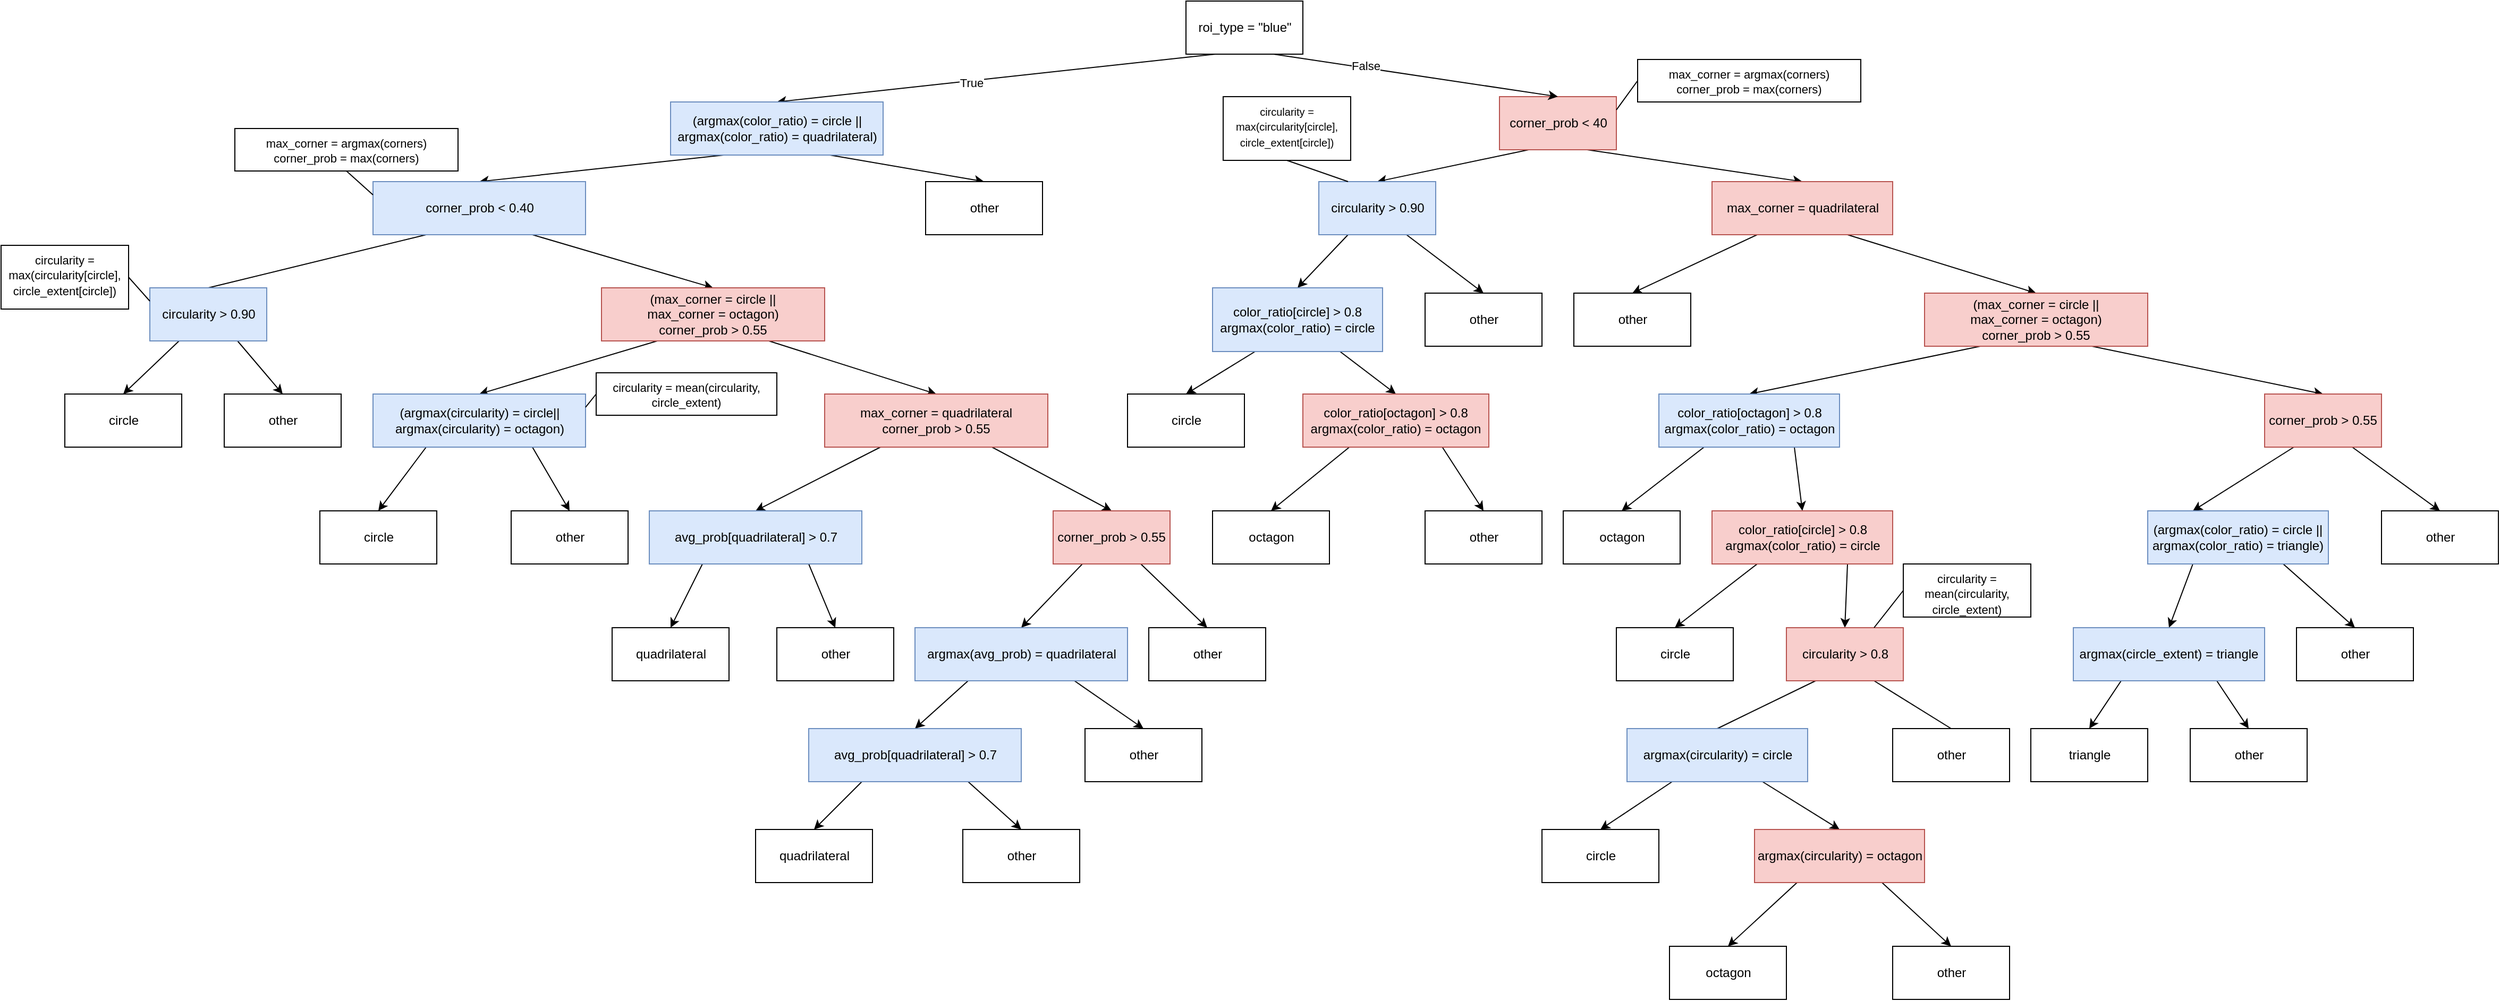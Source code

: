 <mxfile>
    <diagram id="O2puO-7ES3SXYzfzFNiU" name="Page-1">
        <mxGraphModel dx="3072" dy="4224" grid="1" gridSize="10" guides="1" tooltips="1" connect="1" arrows="1" fold="1" page="1" pageScale="1" pageWidth="800" pageHeight="600" background="#ffffff" math="0" shadow="0">
            <root>
                <mxCell id="0"/>
                <mxCell id="1" parent="0"/>
                <mxCell id="5" style="edgeStyle=none;html=1;exitX=0.25;exitY=1;exitDx=0;exitDy=0;entryX=0.5;entryY=0;entryDx=0;entryDy=0;" edge="1" parent="1" source="2" target="3">
                    <mxGeometry relative="1" as="geometry">
                        <Array as="points"/>
                    </mxGeometry>
                </mxCell>
                <mxCell id="7" value="True" style="edgeLabel;html=1;align=center;verticalAlign=middle;resizable=0;points=[];" vertex="1" connectable="0" parent="5">
                    <mxGeometry x="0.186" y="1" relative="1" as="geometry">
                        <mxPoint x="15" y="-1" as="offset"/>
                    </mxGeometry>
                </mxCell>
                <mxCell id="2" value="roi_type = &quot;blue&quot;" style="html=1;" vertex="1" parent="1">
                    <mxGeometry x="345" y="-410" width="110" height="50" as="geometry"/>
                </mxCell>
                <mxCell id="81" style="edgeStyle=none;html=1;exitX=0.75;exitY=1;exitDx=0;exitDy=0;entryX=0.5;entryY=0;entryDx=0;entryDy=0;fontSize=11;startArrow=none;startFill=0;endArrow=classic;endFill=1;" edge="1" parent="1" source="3" target="80">
                    <mxGeometry relative="1" as="geometry"/>
                </mxCell>
                <mxCell id="104" style="edgeStyle=none;html=1;exitX=0.25;exitY=1;exitDx=0;exitDy=0;entryX=0.5;entryY=0;entryDx=0;entryDy=0;fontSize=11;startArrow=none;startFill=0;endArrow=classic;endFill=1;" edge="1" parent="1" source="3" target="82">
                    <mxGeometry relative="1" as="geometry"/>
                </mxCell>
                <mxCell id="3" value="(argmax(color_ratio) = circle ||&lt;br&gt;argmax(color_ratio) = quadrilateral)" style="html=1;fillColor=#dae8fc;strokeColor=#6c8ebf;" vertex="1" parent="1">
                    <mxGeometry x="-140" y="-315" width="200" height="50" as="geometry"/>
                </mxCell>
                <mxCell id="14" style="edgeStyle=none;html=1;exitX=0.25;exitY=1;exitDx=0;exitDy=0;entryX=0.5;entryY=0;entryDx=0;entryDy=0;endArrow=classic;endFill=1;" edge="1" parent="1" source="4" target="9">
                    <mxGeometry relative="1" as="geometry">
                        <Array as="points"/>
                    </mxGeometry>
                </mxCell>
                <mxCell id="17" style="edgeStyle=none;html=1;exitX=0.75;exitY=1;exitDx=0;exitDy=0;entryX=0.5;entryY=0;entryDx=0;entryDy=0;startArrow=none;startFill=0;endArrow=classic;endFill=1;" edge="1" parent="1" source="4" target="10">
                    <mxGeometry relative="1" as="geometry">
                        <Array as="points"/>
                    </mxGeometry>
                </mxCell>
                <mxCell id="4" value="corner_prob &amp;lt; 40" style="html=1;fillColor=#f8cecc;strokeColor=#b85450;" vertex="1" parent="1">
                    <mxGeometry x="640" y="-320" width="110" height="50" as="geometry"/>
                </mxCell>
                <mxCell id="6" style="edgeStyle=none;html=1;exitX=0.75;exitY=1;exitDx=0;exitDy=0;entryX=0.5;entryY=0;entryDx=0;entryDy=0;" edge="1" parent="1" source="2" target="4">
                    <mxGeometry relative="1" as="geometry">
                        <mxPoint x="355" y="35" as="sourcePoint"/>
                        <mxPoint x="285" y="50" as="targetPoint"/>
                        <Array as="points"/>
                    </mxGeometry>
                </mxCell>
                <mxCell id="8" value="False" style="edgeLabel;html=1;align=center;verticalAlign=middle;resizable=0;points=[];" vertex="1" connectable="0" parent="6">
                    <mxGeometry x="-0.438" relative="1" as="geometry">
                        <mxPoint x="11" as="offset"/>
                    </mxGeometry>
                </mxCell>
                <mxCell id="28" style="edgeStyle=none;html=1;exitX=0.25;exitY=1;exitDx=0;exitDy=0;entryX=0.5;entryY=0;entryDx=0;entryDy=0;fontSize=11;startArrow=none;startFill=0;endArrow=classic;endFill=1;" edge="1" parent="1" source="9" target="21">
                    <mxGeometry relative="1" as="geometry"/>
                </mxCell>
                <mxCell id="29" style="edgeStyle=none;html=1;exitX=0.75;exitY=1;exitDx=0;exitDy=0;entryX=0.5;entryY=0;entryDx=0;entryDy=0;fontSize=11;startArrow=none;startFill=0;endArrow=classic;endFill=1;" edge="1" parent="1" source="9" target="20">
                    <mxGeometry relative="1" as="geometry"/>
                </mxCell>
                <mxCell id="9" value="circularity &amp;gt; 0.90" style="html=1;fillColor=#dae8fc;strokeColor=#6c8ebf;" vertex="1" parent="1">
                    <mxGeometry x="470" y="-240" width="110" height="50" as="geometry"/>
                </mxCell>
                <mxCell id="37" style="edgeStyle=none;html=1;exitX=0.25;exitY=1;exitDx=0;exitDy=0;entryX=0.5;entryY=0;entryDx=0;entryDy=0;fontSize=11;startArrow=none;startFill=0;endArrow=classic;endFill=1;" edge="1" parent="1" source="10" target="32">
                    <mxGeometry relative="1" as="geometry"/>
                </mxCell>
                <mxCell id="38" style="edgeStyle=none;html=1;exitX=0.75;exitY=1;exitDx=0;exitDy=0;entryX=0.5;entryY=0;entryDx=0;entryDy=0;fontSize=11;startArrow=none;startFill=0;endArrow=classic;endFill=1;" edge="1" parent="1" source="10" target="33">
                    <mxGeometry relative="1" as="geometry"/>
                </mxCell>
                <mxCell id="10" value="max_corner = quadrilateral" style="html=1;fillColor=#f8cecc;strokeColor=#b85450;" vertex="1" parent="1">
                    <mxGeometry x="840" y="-240" width="170" height="50" as="geometry"/>
                </mxCell>
                <mxCell id="13" style="edgeStyle=none;html=1;exitX=0;exitY=0.5;exitDx=0;exitDy=0;exitPerimeter=0;entryX=1;entryY=0.25;entryDx=0;entryDy=0;endArrow=none;endFill=0;" edge="1" parent="1" source="12" target="4">
                    <mxGeometry relative="1" as="geometry"/>
                </mxCell>
                <mxCell id="12" value="&lt;font style=&quot;font-size: 11px ; line-height: 0&quot;&gt;max_corner = argmax(corners)&lt;br&gt;corner_prob = max(corners)&lt;/font&gt;" style="shape=note2;boundedLbl=1;whiteSpace=wrap;html=1;size=0;verticalAlign=top;align=center;" vertex="1" parent="1">
                    <mxGeometry x="770" y="-355" width="210" height="40" as="geometry"/>
                </mxCell>
                <mxCell id="19" style="edgeStyle=none;html=1;exitX=0.5;exitY=1;exitDx=0;exitDy=0;exitPerimeter=0;entryX=0.25;entryY=0;entryDx=0;entryDy=0;fontSize=11;startArrow=none;startFill=0;endArrow=none;endFill=0;" edge="1" parent="1" source="18" target="9">
                    <mxGeometry relative="1" as="geometry"/>
                </mxCell>
                <mxCell id="18" value="&lt;font style=&quot;font-size: 10px&quot;&gt;circularity = max(circularity[circle], circle_extent[circle])&lt;/font&gt;" style="shape=note2;boundedLbl=1;whiteSpace=wrap;html=1;size=0;verticalAlign=top;align=center;" vertex="1" parent="1">
                    <mxGeometry x="380" y="-320" width="120" height="60" as="geometry"/>
                </mxCell>
                <mxCell id="20" value="other" style="html=1;" vertex="1" parent="1">
                    <mxGeometry x="570" y="-135" width="110" height="50" as="geometry"/>
                </mxCell>
                <mxCell id="30" style="edgeStyle=none;html=1;exitX=0.25;exitY=1;exitDx=0;exitDy=0;entryX=0.5;entryY=0;entryDx=0;entryDy=0;fontSize=11;startArrow=none;startFill=0;endArrow=classic;endFill=1;" edge="1" parent="1" source="21" target="22">
                    <mxGeometry relative="1" as="geometry"/>
                </mxCell>
                <mxCell id="31" style="edgeStyle=none;html=1;exitX=0.75;exitY=1;exitDx=0;exitDy=0;entryX=0.5;entryY=0;entryDx=0;entryDy=0;fontSize=11;startArrow=none;startFill=0;endArrow=classic;endFill=1;" edge="1" parent="1" source="21" target="23">
                    <mxGeometry relative="1" as="geometry"/>
                </mxCell>
                <mxCell id="21" value="color_ratio[circle] &amp;gt; 0.8&lt;br&gt;argmax(color_ratio) = circle" style="html=1;fillColor=#dae8fc;strokeColor=#6c8ebf;whiteSpace=wrap;" vertex="1" parent="1">
                    <mxGeometry x="370" y="-140" width="160" height="60" as="geometry"/>
                </mxCell>
                <mxCell id="22" value="circle" style="html=1;" vertex="1" parent="1">
                    <mxGeometry x="290" y="-40" width="110" height="50" as="geometry"/>
                </mxCell>
                <mxCell id="26" style="edgeStyle=none;html=1;exitX=0.25;exitY=1;exitDx=0;exitDy=0;entryX=0.5;entryY=0;entryDx=0;entryDy=0;fontSize=11;startArrow=none;startFill=0;endArrow=classic;endFill=1;" edge="1" parent="1" source="23" target="24">
                    <mxGeometry relative="1" as="geometry"/>
                </mxCell>
                <mxCell id="27" style="edgeStyle=none;html=1;exitX=0.75;exitY=1;exitDx=0;exitDy=0;entryX=0.5;entryY=0;entryDx=0;entryDy=0;fontSize=11;startArrow=none;startFill=0;endArrow=classic;endFill=1;" edge="1" parent="1" source="23" target="25">
                    <mxGeometry relative="1" as="geometry"/>
                </mxCell>
                <mxCell id="23" value="color_ratio[octagon] &amp;gt; 0.8&lt;br&gt;argmax(color_ratio) = octagon" style="html=1;fillColor=#f8cecc;strokeColor=#b85450;whiteSpace=wrap;" vertex="1" parent="1">
                    <mxGeometry x="455" y="-40" width="175" height="50" as="geometry"/>
                </mxCell>
                <mxCell id="24" value="octagon" style="html=1;" vertex="1" parent="1">
                    <mxGeometry x="370" y="70" width="110" height="50" as="geometry"/>
                </mxCell>
                <mxCell id="25" value="other" style="html=1;" vertex="1" parent="1">
                    <mxGeometry x="570" y="70" width="110" height="50" as="geometry"/>
                </mxCell>
                <mxCell id="32" value="other" style="html=1;" vertex="1" parent="1">
                    <mxGeometry x="710" y="-135" width="110" height="50" as="geometry"/>
                </mxCell>
                <mxCell id="39" style="edgeStyle=none;html=1;exitX=0.25;exitY=1;exitDx=0;exitDy=0;entryX=0.5;entryY=0;entryDx=0;entryDy=0;fontSize=11;startArrow=none;startFill=0;endArrow=classic;endFill=1;" edge="1" parent="1" source="33" target="34">
                    <mxGeometry relative="1" as="geometry"/>
                </mxCell>
                <mxCell id="40" style="edgeStyle=none;html=1;exitX=0.75;exitY=1;exitDx=0;exitDy=0;entryX=0.5;entryY=0;entryDx=0;entryDy=0;fontSize=11;startArrow=none;startFill=0;endArrow=classic;endFill=1;" edge="1" parent="1" source="33" target="35">
                    <mxGeometry relative="1" as="geometry"/>
                </mxCell>
                <mxCell id="33" value="(max_corner = circle ||&lt;br&gt;max_corner = octagon)&lt;br&gt;corner_prob &amp;gt; 0.55" style="html=1;fillColor=#f8cecc;strokeColor=#b85450;whiteSpace=wrap;" vertex="1" parent="1">
                    <mxGeometry x="1040" y="-135" width="210" height="50" as="geometry"/>
                </mxCell>
                <mxCell id="43" style="edgeStyle=none;html=1;exitX=0.25;exitY=1;exitDx=0;exitDy=0;entryX=0.5;entryY=0;entryDx=0;entryDy=0;fontSize=11;startArrow=none;startFill=0;endArrow=classic;endFill=1;" edge="1" parent="1" source="34" target="41">
                    <mxGeometry relative="1" as="geometry"/>
                </mxCell>
                <mxCell id="46" style="edgeStyle=none;html=1;exitX=0.75;exitY=1;exitDx=0;exitDy=0;entryX=0.5;entryY=0;entryDx=0;entryDy=0;fontSize=11;startArrow=none;startFill=0;endArrow=classic;endFill=1;" edge="1" parent="1" source="34" target="45">
                    <mxGeometry relative="1" as="geometry"/>
                </mxCell>
                <mxCell id="34" value="color_ratio[octagon] &amp;gt; 0.8&lt;br&gt;argmax(color_ratio) = octagon" style="html=1;fillColor=#dae8fc;strokeColor=#6c8ebf;" vertex="1" parent="1">
                    <mxGeometry x="790" y="-40" width="170" height="50" as="geometry"/>
                </mxCell>
                <mxCell id="68" style="edgeStyle=none;html=1;exitX=0.75;exitY=1;exitDx=0;exitDy=0;entryX=0.5;entryY=0;entryDx=0;entryDy=0;fontSize=11;startArrow=none;startFill=0;endArrow=classic;endFill=1;" edge="1" parent="1" source="35" target="67">
                    <mxGeometry relative="1" as="geometry"/>
                </mxCell>
                <mxCell id="71" style="edgeStyle=none;html=1;exitX=0.25;exitY=1;exitDx=0;exitDy=0;entryX=0.25;entryY=0;entryDx=0;entryDy=0;fontSize=11;startArrow=none;startFill=0;endArrow=classic;endFill=1;" edge="1" parent="1" source="35" target="70">
                    <mxGeometry relative="1" as="geometry"/>
                </mxCell>
                <mxCell id="35" value="corner_prob &amp;gt; 0.55" style="html=1;fillColor=#f8cecc;strokeColor=#b85450;whiteSpace=wrap;" vertex="1" parent="1">
                    <mxGeometry x="1360" y="-40" width="110" height="50" as="geometry"/>
                </mxCell>
                <mxCell id="41" value="octagon" style="html=1;" vertex="1" parent="1">
                    <mxGeometry x="700" y="70" width="110" height="50" as="geometry"/>
                </mxCell>
                <mxCell id="50" style="edgeStyle=none;html=1;exitX=0.25;exitY=1;exitDx=0;exitDy=0;entryX=0.5;entryY=0;entryDx=0;entryDy=0;fontSize=11;startArrow=none;startFill=0;endArrow=classic;endFill=1;" edge="1" parent="1" source="45" target="47">
                    <mxGeometry relative="1" as="geometry"/>
                </mxCell>
                <mxCell id="51" style="edgeStyle=none;html=1;exitX=0.75;exitY=1;exitDx=0;exitDy=0;entryX=0.5;entryY=0;entryDx=0;entryDy=0;fontSize=11;startArrow=none;startFill=0;endArrow=classic;endFill=1;" edge="1" parent="1" source="45" target="49">
                    <mxGeometry relative="1" as="geometry"/>
                </mxCell>
                <mxCell id="45" value="color_ratio[circle] &amp;gt; 0.8&lt;br&gt;argmax(color_ratio) = circle" style="html=1;fillColor=#f8cecc;strokeColor=#b85450;" vertex="1" parent="1">
                    <mxGeometry x="840" y="70" width="170" height="50" as="geometry"/>
                </mxCell>
                <mxCell id="47" value="circle" style="html=1;" vertex="1" parent="1">
                    <mxGeometry x="750" y="180" width="110" height="50" as="geometry"/>
                </mxCell>
                <mxCell id="56" style="edgeStyle=none;html=1;exitX=0.75;exitY=1;exitDx=0;exitDy=0;entryX=0.5;entryY=0;entryDx=0;entryDy=0;fontSize=11;startArrow=none;startFill=0;endArrow=none;endFill=0;" edge="1" parent="1" source="49" target="55">
                    <mxGeometry relative="1" as="geometry"/>
                </mxCell>
                <mxCell id="57" style="edgeStyle=none;html=1;exitX=0.25;exitY=1;exitDx=0;exitDy=0;entryX=0.5;entryY=0;entryDx=0;entryDy=0;fontSize=11;startArrow=none;startFill=0;endArrow=none;endFill=0;" edge="1" parent="1" source="49" target="54">
                    <mxGeometry relative="1" as="geometry"/>
                </mxCell>
                <mxCell id="49" value="circularity &amp;gt; 0.8" style="html=1;fillColor=#f8cecc;strokeColor=#b85450;" vertex="1" parent="1">
                    <mxGeometry x="910" y="180" width="110" height="50" as="geometry"/>
                </mxCell>
                <mxCell id="53" style="edgeStyle=none;html=1;exitX=0;exitY=0.5;exitDx=0;exitDy=0;exitPerimeter=0;entryX=0.75;entryY=0;entryDx=0;entryDy=0;fontSize=11;startArrow=none;startFill=0;endArrow=none;endFill=0;" edge="1" parent="1" source="52" target="49">
                    <mxGeometry relative="1" as="geometry"/>
                </mxCell>
                <mxCell id="52" value="&lt;span style=&quot;font-size: 11px&quot;&gt;circularity = mean(circularity, circle_extent)&lt;/span&gt;" style="shape=note2;boundedLbl=1;whiteSpace=wrap;html=1;size=0;verticalAlign=top;align=center;" vertex="1" parent="1">
                    <mxGeometry x="1020" y="120" width="120" height="50" as="geometry"/>
                </mxCell>
                <mxCell id="65" style="edgeStyle=none;html=1;exitX=0.25;exitY=1;exitDx=0;exitDy=0;entryX=0.5;entryY=0;entryDx=0;entryDy=0;fontSize=11;startArrow=none;startFill=0;endArrow=classic;endFill=1;" edge="1" parent="1" source="54" target="58">
                    <mxGeometry relative="1" as="geometry"/>
                </mxCell>
                <mxCell id="66" style="edgeStyle=none;html=1;exitX=0.75;exitY=1;exitDx=0;exitDy=0;entryX=0.5;entryY=0;entryDx=0;entryDy=0;fontSize=11;startArrow=none;startFill=0;endArrow=classic;endFill=1;" edge="1" parent="1" source="54" target="59">
                    <mxGeometry relative="1" as="geometry"/>
                </mxCell>
                <mxCell id="54" value="argmax(circularity) = circle" style="html=1;fillColor=#dae8fc;strokeColor=#6c8ebf;" vertex="1" parent="1">
                    <mxGeometry x="760" y="275" width="170" height="50" as="geometry"/>
                </mxCell>
                <mxCell id="55" value="other" style="html=1;" vertex="1" parent="1">
                    <mxGeometry x="1010" y="275" width="110" height="50" as="geometry"/>
                </mxCell>
                <mxCell id="58" value="circle" style="html=1;" vertex="1" parent="1">
                    <mxGeometry x="680" y="370" width="110" height="50" as="geometry"/>
                </mxCell>
                <mxCell id="63" style="edgeStyle=none;html=1;exitX=0.25;exitY=1;exitDx=0;exitDy=0;entryX=0.5;entryY=0;entryDx=0;entryDy=0;fontSize=11;startArrow=none;startFill=0;endArrow=classic;endFill=1;" edge="1" parent="1" source="59" target="60">
                    <mxGeometry relative="1" as="geometry"/>
                </mxCell>
                <mxCell id="64" style="edgeStyle=none;html=1;exitX=0.75;exitY=1;exitDx=0;exitDy=0;entryX=0.5;entryY=0;entryDx=0;entryDy=0;fontSize=11;startArrow=none;startFill=0;endArrow=classic;endFill=1;" edge="1" parent="1" source="59" target="61">
                    <mxGeometry relative="1" as="geometry"/>
                </mxCell>
                <mxCell id="59" value="argmax(circularity) = octagon" style="html=1;fillColor=#f8cecc;strokeColor=#b85450;" vertex="1" parent="1">
                    <mxGeometry x="880" y="370" width="160" height="50" as="geometry"/>
                </mxCell>
                <mxCell id="60" value="octagon" style="html=1;" vertex="1" parent="1">
                    <mxGeometry x="800" y="480" width="110" height="50" as="geometry"/>
                </mxCell>
                <mxCell id="61" value="other" style="html=1;" vertex="1" parent="1">
                    <mxGeometry x="1010" y="480" width="110" height="50" as="geometry"/>
                </mxCell>
                <mxCell id="67" value="other" style="html=1;" vertex="1" parent="1">
                    <mxGeometry x="1470" y="70" width="110" height="50" as="geometry"/>
                </mxCell>
                <mxCell id="73" style="edgeStyle=none;html=1;exitX=0.75;exitY=1;exitDx=0;exitDy=0;entryX=0.5;entryY=0;entryDx=0;entryDy=0;fontSize=11;startArrow=none;startFill=0;endArrow=classic;endFill=1;" edge="1" parent="1" source="70" target="72">
                    <mxGeometry relative="1" as="geometry"/>
                </mxCell>
                <mxCell id="75" style="edgeStyle=none;html=1;exitX=0.25;exitY=1;exitDx=0;exitDy=0;entryX=0.5;entryY=0;entryDx=0;entryDy=0;fontSize=11;startArrow=none;startFill=0;endArrow=classic;endFill=1;" edge="1" parent="1" source="70" target="74">
                    <mxGeometry relative="1" as="geometry"/>
                </mxCell>
                <mxCell id="70" value="(argmax(color_ratio) = circle || argmax(color_ratio) = triangle)" style="fillColor=#dae8fc;strokeColor=#6c8ebf;whiteSpace=wrap;html=1;" vertex="1" parent="1">
                    <mxGeometry x="1250" y="70" width="170" height="50" as="geometry"/>
                </mxCell>
                <mxCell id="72" value="other" style="html=1;" vertex="1" parent="1">
                    <mxGeometry x="1390" y="180" width="110" height="50" as="geometry"/>
                </mxCell>
                <mxCell id="78" style="edgeStyle=none;html=1;exitX=0.25;exitY=1;exitDx=0;exitDy=0;entryX=0.5;entryY=0;entryDx=0;entryDy=0;fontSize=11;startArrow=none;startFill=0;endArrow=classic;endFill=1;" edge="1" parent="1" source="74" target="76">
                    <mxGeometry relative="1" as="geometry"/>
                </mxCell>
                <mxCell id="79" style="edgeStyle=none;html=1;exitX=0.75;exitY=1;exitDx=0;exitDy=0;entryX=0.5;entryY=0;entryDx=0;entryDy=0;fontSize=11;startArrow=none;startFill=0;endArrow=classic;endFill=1;" edge="1" parent="1" source="74" target="77">
                    <mxGeometry relative="1" as="geometry"/>
                </mxCell>
                <mxCell id="74" value="argmax(circle_extent) = triangle" style="fillColor=#dae8fc;strokeColor=#6c8ebf;whiteSpace=wrap;html=1;" vertex="1" parent="1">
                    <mxGeometry x="1180" y="180" width="180" height="50" as="geometry"/>
                </mxCell>
                <mxCell id="76" value="triangle" style="html=1;" vertex="1" parent="1">
                    <mxGeometry x="1140" y="275" width="110" height="50" as="geometry"/>
                </mxCell>
                <mxCell id="77" value="other" style="html=1;" vertex="1" parent="1">
                    <mxGeometry x="1290" y="275" width="110" height="50" as="geometry"/>
                </mxCell>
                <mxCell id="80" value="other" style="html=1;" vertex="1" parent="1">
                    <mxGeometry x="100" y="-240" width="110" height="50" as="geometry"/>
                </mxCell>
                <mxCell id="101" style="edgeStyle=none;html=1;exitX=0.25;exitY=1;exitDx=0;exitDy=0;entryX=0.5;entryY=0;entryDx=0;entryDy=0;fontSize=11;startArrow=none;startFill=0;endArrow=none;endFill=0;" edge="1" parent="1" source="82" target="88">
                    <mxGeometry relative="1" as="geometry"/>
                </mxCell>
                <mxCell id="107" style="edgeStyle=none;html=1;exitX=0.75;exitY=1;exitDx=0;exitDy=0;entryX=0.5;entryY=0;entryDx=0;entryDy=0;fontSize=11;startArrow=none;startFill=0;endArrow=classic;endFill=1;" edge="1" parent="1" source="82" target="106">
                    <mxGeometry relative="1" as="geometry"/>
                </mxCell>
                <mxCell id="82" value="corner_prob &amp;lt; 0.40" style="html=1;fillColor=#dae8fc;strokeColor=#6c8ebf;" vertex="1" parent="1">
                    <mxGeometry x="-420" y="-240" width="200" height="50" as="geometry"/>
                </mxCell>
                <mxCell id="84" style="edgeStyle=none;html=1;exitX=0.5;exitY=1;exitDx=0;exitDy=0;exitPerimeter=0;entryX=0;entryY=0.25;entryDx=0;entryDy=0;fontSize=11;startArrow=none;startFill=0;endArrow=none;endFill=0;" edge="1" parent="1" source="83" target="82">
                    <mxGeometry relative="1" as="geometry"/>
                </mxCell>
                <mxCell id="83" value="&lt;font style=&quot;font-size: 11px ; line-height: 0&quot;&gt;max_corner = argmax(corners)&lt;br&gt;corner_prob = max(corners)&lt;/font&gt;" style="shape=note2;boundedLbl=1;whiteSpace=wrap;html=1;size=0;verticalAlign=top;align=center;" vertex="1" parent="1">
                    <mxGeometry x="-550" y="-290" width="210" height="40" as="geometry"/>
                </mxCell>
                <mxCell id="87" style="edgeStyle=none;html=1;exitX=0.75;exitY=1;exitDx=0;exitDy=0;entryX=0.5;entryY=0;entryDx=0;entryDy=0;fontSize=11;startArrow=none;startFill=0;endArrow=classic;endFill=1;" edge="1" parent="1" source="88" target="91">
                    <mxGeometry relative="1" as="geometry"/>
                </mxCell>
                <mxCell id="103" style="edgeStyle=none;html=1;exitX=0.25;exitY=1;exitDx=0;exitDy=0;entryX=0.5;entryY=0;entryDx=0;entryDy=0;fontSize=11;startArrow=none;startFill=0;endArrow=classic;endFill=1;" edge="1" parent="1" source="88" target="102">
                    <mxGeometry relative="1" as="geometry"/>
                </mxCell>
                <mxCell id="88" value="circularity &amp;gt; 0.90" style="html=1;fillColor=#dae8fc;strokeColor=#6c8ebf;" vertex="1" parent="1">
                    <mxGeometry x="-630" y="-140" width="110" height="50" as="geometry"/>
                </mxCell>
                <mxCell id="89" style="edgeStyle=none;html=1;exitX=0;exitY=0;exitDx=120;exitDy=30;exitPerimeter=0;entryX=0;entryY=0.25;entryDx=0;entryDy=0;fontSize=11;startArrow=none;startFill=0;endArrow=none;endFill=0;" edge="1" parent="1" source="90" target="88">
                    <mxGeometry relative="1" as="geometry"/>
                </mxCell>
                <mxCell id="90" value="&lt;span style=&quot;font-size: 11px&quot;&gt;circularity = max(circularity[circle], circle_extent[circle])&lt;/span&gt;" style="shape=note2;boundedLbl=1;whiteSpace=wrap;html=1;size=0;verticalAlign=top;align=center;" vertex="1" parent="1">
                    <mxGeometry x="-770" y="-180" width="120" height="60" as="geometry"/>
                </mxCell>
                <mxCell id="91" value="other" style="html=1;" vertex="1" parent="1">
                    <mxGeometry x="-560" y="-40" width="110" height="50" as="geometry"/>
                </mxCell>
                <mxCell id="102" value="circle" style="html=1;" vertex="1" parent="1">
                    <mxGeometry x="-710" y="-40" width="110" height="50" as="geometry"/>
                </mxCell>
                <mxCell id="111" style="edgeStyle=none;html=1;exitX=0.25;exitY=1;exitDx=0;exitDy=0;entryX=0.5;entryY=0;entryDx=0;entryDy=0;fontSize=11;startArrow=none;startFill=0;endArrow=classic;endFill=1;" edge="1" parent="1" source="106" target="108">
                    <mxGeometry relative="1" as="geometry"/>
                </mxCell>
                <mxCell id="117" style="edgeStyle=none;html=1;exitX=0.75;exitY=1;exitDx=0;exitDy=0;entryX=0.5;entryY=0;entryDx=0;entryDy=0;fontSize=11;startArrow=none;startFill=0;endArrow=classic;endFill=1;" edge="1" parent="1" source="106" target="116">
                    <mxGeometry relative="1" as="geometry"/>
                </mxCell>
                <mxCell id="106" value="(max_corner = circle ||&lt;br&gt;max_corner = octagon)&lt;br&gt;corner_prob &amp;gt; 0.55" style="html=1;fillColor=#f8cecc;strokeColor=#b85450;whiteSpace=wrap;" vertex="1" parent="1">
                    <mxGeometry x="-205" y="-140" width="210" height="50" as="geometry"/>
                </mxCell>
                <mxCell id="114" style="edgeStyle=none;html=1;exitX=0.25;exitY=1;exitDx=0;exitDy=0;entryX=0.5;entryY=0;entryDx=0;entryDy=0;fontSize=11;startArrow=none;startFill=0;endArrow=classic;endFill=1;" edge="1" parent="1" source="108" target="113">
                    <mxGeometry relative="1" as="geometry"/>
                </mxCell>
                <mxCell id="115" style="edgeStyle=none;html=1;exitX=0.75;exitY=1;exitDx=0;exitDy=0;entryX=0.5;entryY=0;entryDx=0;entryDy=0;fontSize=11;startArrow=none;startFill=0;endArrow=classic;endFill=1;" edge="1" parent="1" source="108" target="112">
                    <mxGeometry relative="1" as="geometry"/>
                </mxCell>
                <mxCell id="108" value="(argmax(circularity) = circle||&lt;br&gt;argmax(circularity) = octagon)" style="html=1;fillColor=#dae8fc;strokeColor=#6c8ebf;" vertex="1" parent="1">
                    <mxGeometry x="-420" y="-40" width="200" height="50" as="geometry"/>
                </mxCell>
                <mxCell id="110" style="edgeStyle=none;html=1;exitX=0;exitY=0.5;exitDx=0;exitDy=0;exitPerimeter=0;entryX=1;entryY=0.25;entryDx=0;entryDy=0;fontSize=11;startArrow=none;startFill=0;endArrow=none;endFill=0;" edge="1" parent="1" source="109" target="108">
                    <mxGeometry relative="1" as="geometry"/>
                </mxCell>
                <mxCell id="109" value="&lt;span style=&quot;font-size: 11px&quot;&gt;circularity = mean(circularity, circle_extent)&lt;/span&gt;" style="shape=note2;boundedLbl=1;whiteSpace=wrap;html=1;size=0;verticalAlign=top;align=center;" vertex="1" parent="1">
                    <mxGeometry x="-210" y="-60" width="170" height="40" as="geometry"/>
                </mxCell>
                <mxCell id="112" value="other" style="html=1;" vertex="1" parent="1">
                    <mxGeometry x="-290" y="70" width="110" height="50" as="geometry"/>
                </mxCell>
                <mxCell id="113" value="circle" style="html=1;" vertex="1" parent="1">
                    <mxGeometry x="-470" y="70" width="110" height="50" as="geometry"/>
                </mxCell>
                <mxCell id="120" style="edgeStyle=none;html=1;exitX=0.25;exitY=1;exitDx=0;exitDy=0;entryX=0.5;entryY=0;entryDx=0;entryDy=0;fontSize=11;startArrow=none;startFill=0;endArrow=classic;endFill=1;" edge="1" parent="1" source="116" target="118">
                    <mxGeometry relative="1" as="geometry"/>
                </mxCell>
                <mxCell id="126" style="edgeStyle=none;html=1;exitX=0.75;exitY=1;exitDx=0;exitDy=0;entryX=0.5;entryY=0;entryDx=0;entryDy=0;fontSize=11;startArrow=none;startFill=0;endArrow=classic;endFill=1;" edge="1" parent="1" source="116" target="125">
                    <mxGeometry relative="1" as="geometry"/>
                </mxCell>
                <mxCell id="116" value="max_corner = quadrilateral&lt;br&gt;corner_prob &amp;gt; 0.55" style="html=1;fillColor=#f8cecc;strokeColor=#b85450;whiteSpace=wrap;" vertex="1" parent="1">
                    <mxGeometry x="5" y="-40" width="210" height="50" as="geometry"/>
                </mxCell>
                <mxCell id="122" style="edgeStyle=none;html=1;exitX=0.75;exitY=1;exitDx=0;exitDy=0;entryX=0.5;entryY=0;entryDx=0;entryDy=0;fontSize=11;startArrow=none;startFill=0;endArrow=classic;endFill=1;" edge="1" parent="1" source="118" target="121">
                    <mxGeometry relative="1" as="geometry"/>
                </mxCell>
                <mxCell id="124" style="edgeStyle=none;html=1;exitX=0.25;exitY=1;exitDx=0;exitDy=0;entryX=0.5;entryY=0;entryDx=0;entryDy=0;fontSize=11;startArrow=none;startFill=0;endArrow=classic;endFill=1;" edge="1" parent="1" source="118" target="123">
                    <mxGeometry relative="1" as="geometry"/>
                </mxCell>
                <mxCell id="118" value="avg_prob[quadrilateral] &amp;gt; 0.7" style="html=1;fillColor=#dae8fc;strokeColor=#6c8ebf;" vertex="1" parent="1">
                    <mxGeometry x="-160" y="70" width="200" height="50" as="geometry"/>
                </mxCell>
                <mxCell id="121" value="other" style="html=1;" vertex="1" parent="1">
                    <mxGeometry x="-40" y="180" width="110" height="50" as="geometry"/>
                </mxCell>
                <mxCell id="123" value="quadrilateral" style="html=1;" vertex="1" parent="1">
                    <mxGeometry x="-195" y="180" width="110" height="50" as="geometry"/>
                </mxCell>
                <mxCell id="128" style="edgeStyle=none;html=1;exitX=0.75;exitY=1;exitDx=0;exitDy=0;entryX=0.5;entryY=0;entryDx=0;entryDy=0;fontSize=11;startArrow=none;startFill=0;endArrow=classic;endFill=1;" edge="1" parent="1" source="125" target="127">
                    <mxGeometry relative="1" as="geometry"/>
                </mxCell>
                <mxCell id="130" style="edgeStyle=none;html=1;exitX=0.25;exitY=1;exitDx=0;exitDy=0;entryX=0.5;entryY=0;entryDx=0;entryDy=0;fontSize=11;startArrow=none;startFill=0;endArrow=classic;endFill=1;" edge="1" parent="1" source="125" target="129">
                    <mxGeometry relative="1" as="geometry"/>
                </mxCell>
                <mxCell id="125" value="corner_prob &amp;gt; 0.55" style="html=1;fillColor=#f8cecc;strokeColor=#b85450;whiteSpace=wrap;" vertex="1" parent="1">
                    <mxGeometry x="220" y="70" width="110" height="50" as="geometry"/>
                </mxCell>
                <mxCell id="127" value="other" style="html=1;" vertex="1" parent="1">
                    <mxGeometry x="310" y="180" width="110" height="50" as="geometry"/>
                </mxCell>
                <mxCell id="132" style="edgeStyle=none;html=1;exitX=0.75;exitY=1;exitDx=0;exitDy=0;entryX=0.5;entryY=0;entryDx=0;entryDy=0;fontSize=11;startArrow=none;startFill=0;endArrow=classic;endFill=1;" edge="1" parent="1" source="129" target="131">
                    <mxGeometry relative="1" as="geometry"/>
                </mxCell>
                <mxCell id="138" style="edgeStyle=none;html=1;exitX=0.25;exitY=1;exitDx=0;exitDy=0;entryX=0.5;entryY=0;entryDx=0;entryDy=0;fontSize=11;startArrow=none;startFill=0;endArrow=classic;endFill=1;" edge="1" parent="1" source="129" target="135">
                    <mxGeometry relative="1" as="geometry"/>
                </mxCell>
                <mxCell id="129" value="argmax(avg_prob) = quadrilateral" style="html=1;fillColor=#dae8fc;strokeColor=#6c8ebf;" vertex="1" parent="1">
                    <mxGeometry x="90" y="180" width="200" height="50" as="geometry"/>
                </mxCell>
                <mxCell id="131" value="other" style="html=1;" vertex="1" parent="1">
                    <mxGeometry x="250" y="275" width="110" height="50" as="geometry"/>
                </mxCell>
                <mxCell id="133" style="edgeStyle=none;html=1;exitX=0.75;exitY=1;exitDx=0;exitDy=0;entryX=0.5;entryY=0;entryDx=0;entryDy=0;fontSize=11;startArrow=none;startFill=0;endArrow=classic;endFill=1;" edge="1" parent="1" source="135" target="136">
                    <mxGeometry relative="1" as="geometry"/>
                </mxCell>
                <mxCell id="134" style="edgeStyle=none;html=1;exitX=0.25;exitY=1;exitDx=0;exitDy=0;entryX=0.5;entryY=0;entryDx=0;entryDy=0;fontSize=11;startArrow=none;startFill=0;endArrow=classic;endFill=1;" edge="1" parent="1" source="135" target="137">
                    <mxGeometry relative="1" as="geometry"/>
                </mxCell>
                <mxCell id="135" value="avg_prob[quadrilateral] &amp;gt; 0.7" style="html=1;fillColor=#dae8fc;strokeColor=#6c8ebf;" vertex="1" parent="1">
                    <mxGeometry x="-10" y="275" width="200" height="50" as="geometry"/>
                </mxCell>
                <mxCell id="136" value="other" style="html=1;" vertex="1" parent="1">
                    <mxGeometry x="135" y="370" width="110" height="50" as="geometry"/>
                </mxCell>
                <mxCell id="137" value="quadrilateral" style="html=1;" vertex="1" parent="1">
                    <mxGeometry x="-60" y="370" width="110" height="50" as="geometry"/>
                </mxCell>
            </root>
        </mxGraphModel>
    </diagram>
</mxfile>